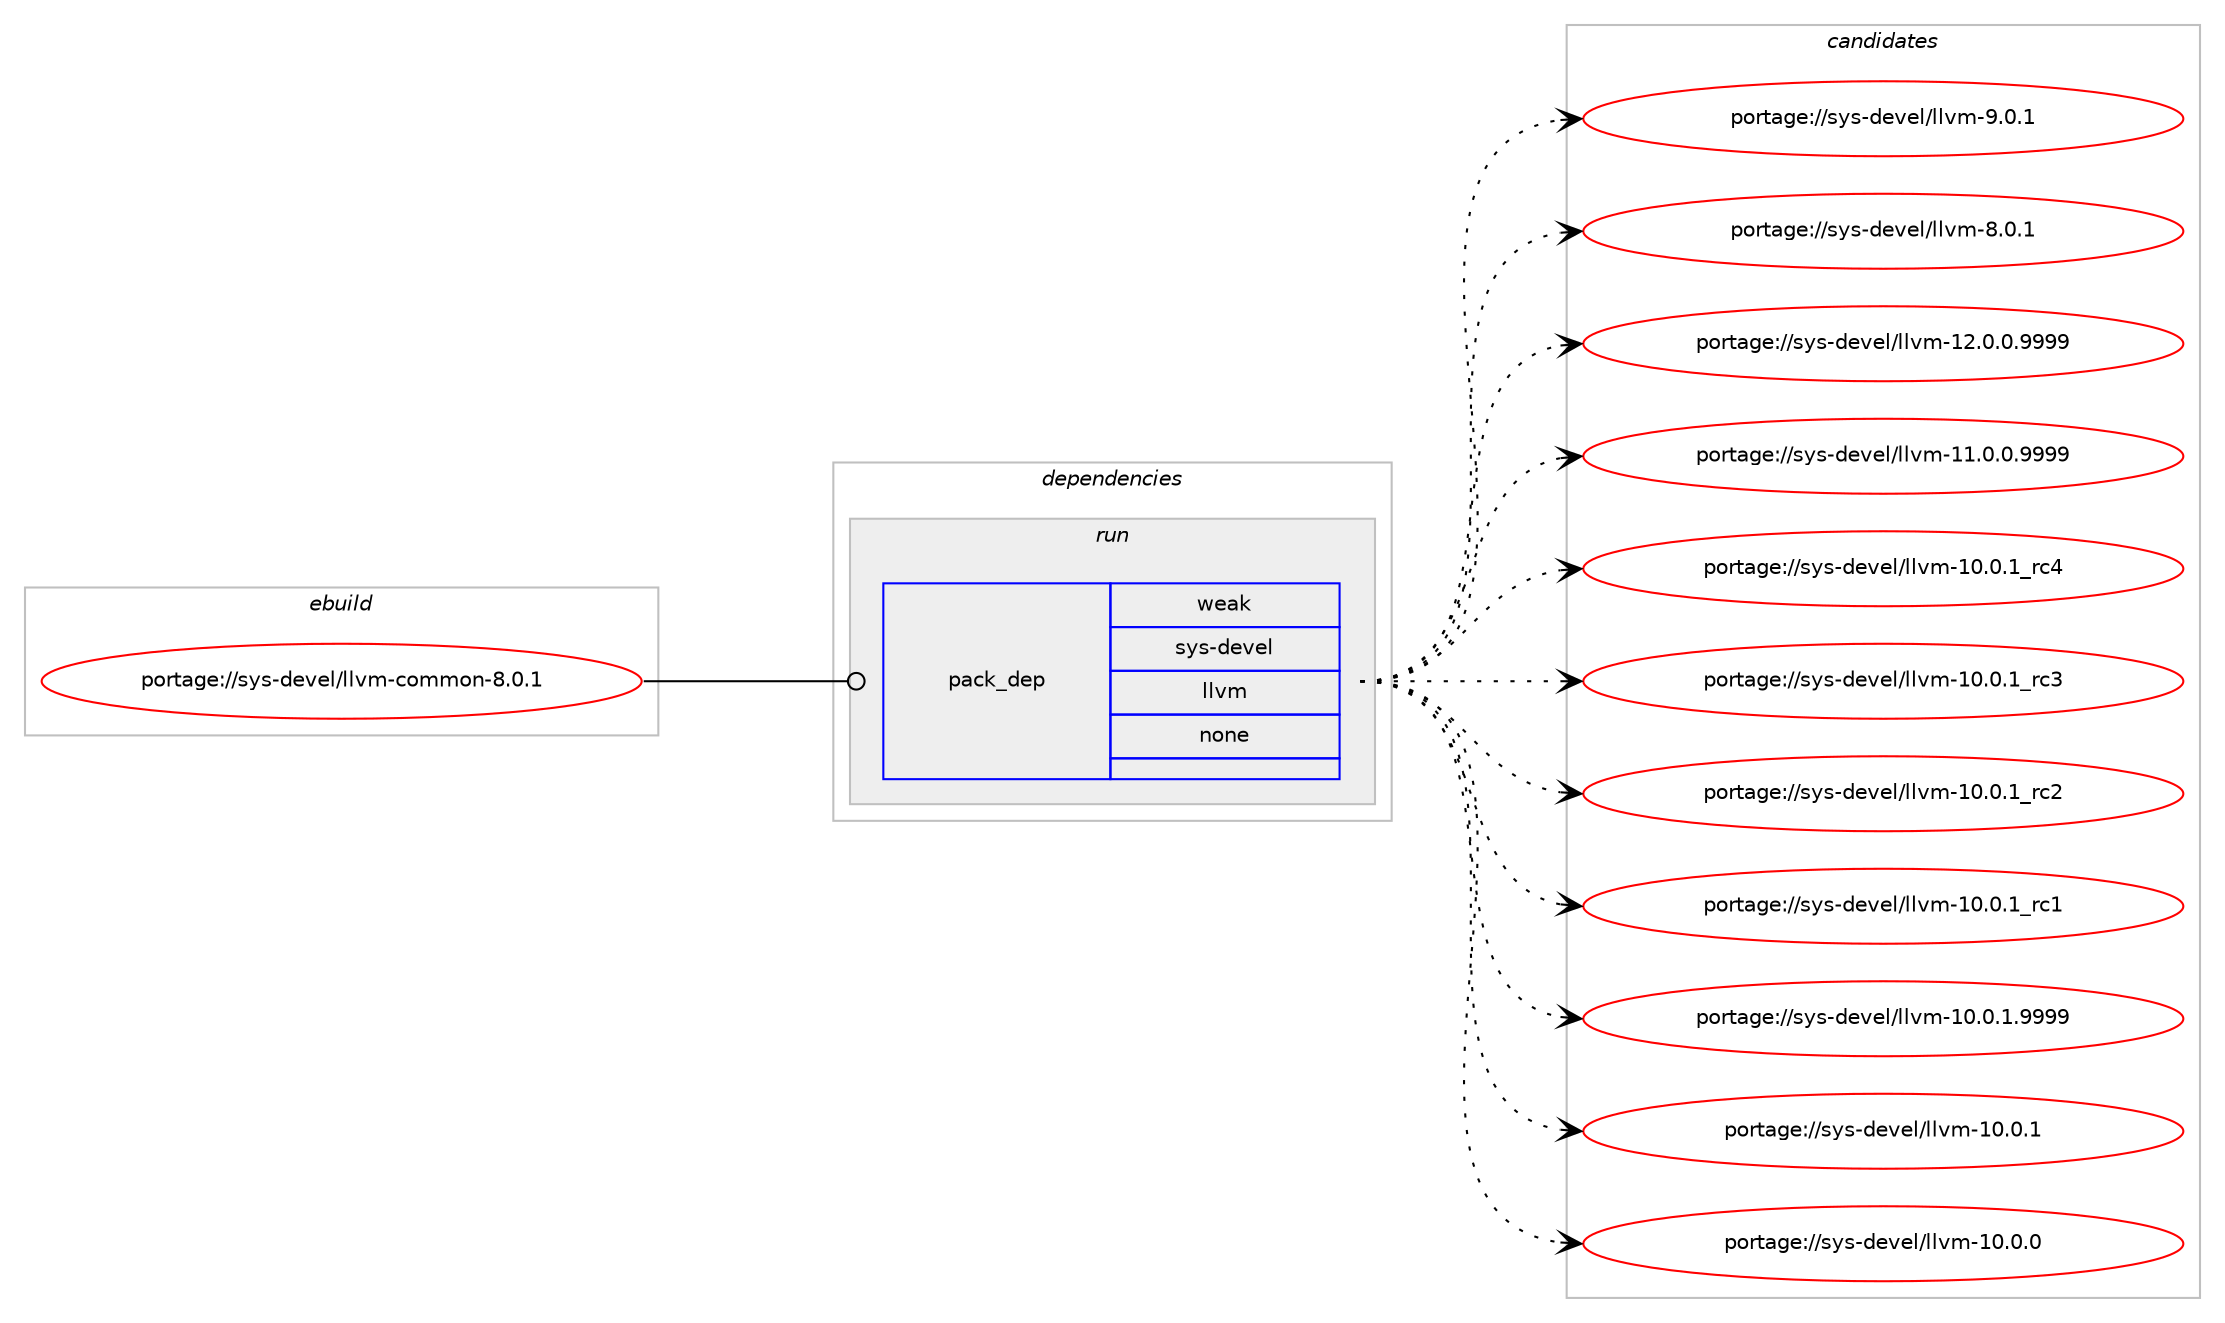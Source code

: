 digraph prolog {

# *************
# Graph options
# *************

newrank=true;
concentrate=true;
compound=true;
graph [rankdir=LR,fontname=Helvetica,fontsize=10,ranksep=1.5];#, ranksep=2.5, nodesep=0.2];
edge  [arrowhead=vee];
node  [fontname=Helvetica,fontsize=10];

# **********
# The ebuild
# **********

subgraph cluster_leftcol {
color=gray;
rank=same;
label=<<i>ebuild</i>>;
id [label="portage://sys-devel/llvm-common-8.0.1", color=red, width=4, href="../sys-devel/llvm-common-8.0.1.svg"];
}

# ****************
# The dependencies
# ****************

subgraph cluster_midcol {
color=gray;
label=<<i>dependencies</i>>;
subgraph cluster_compile {
fillcolor="#eeeeee";
style=filled;
label=<<i>compile</i>>;
}
subgraph cluster_compileandrun {
fillcolor="#eeeeee";
style=filled;
label=<<i>compile and run</i>>;
}
subgraph cluster_run {
fillcolor="#eeeeee";
style=filled;
label=<<i>run</i>>;
subgraph pack2162 {
dependency2532 [label=<<TABLE BORDER="0" CELLBORDER="1" CELLSPACING="0" CELLPADDING="4" WIDTH="220"><TR><TD ROWSPAN="6" CELLPADDING="30">pack_dep</TD></TR><TR><TD WIDTH="110">weak</TD></TR><TR><TD>sys-devel</TD></TR><TR><TD>llvm</TD></TR><TR><TD>none</TD></TR><TR><TD></TD></TR></TABLE>>, shape=none, color=blue];
}
id:e -> dependency2532:w [weight=20,style="solid",arrowhead="odot"];
}
}

# **************
# The candidates
# **************

subgraph cluster_choices {
rank=same;
color=gray;
label=<<i>candidates</i>>;

subgraph choice2162 {
color=black;
nodesep=1;
choice1151211154510010111810110847108108118109455746484649 [label="portage://sys-devel/llvm-9.0.1", color=red, width=4,href="../sys-devel/llvm-9.0.1.svg"];
choice1151211154510010111810110847108108118109455646484649 [label="portage://sys-devel/llvm-8.0.1", color=red, width=4,href="../sys-devel/llvm-8.0.1.svg"];
choice1151211154510010111810110847108108118109454950464846484657575757 [label="portage://sys-devel/llvm-12.0.0.9999", color=red, width=4,href="../sys-devel/llvm-12.0.0.9999.svg"];
choice1151211154510010111810110847108108118109454949464846484657575757 [label="portage://sys-devel/llvm-11.0.0.9999", color=red, width=4,href="../sys-devel/llvm-11.0.0.9999.svg"];
choice115121115451001011181011084710810811810945494846484649951149952 [label="portage://sys-devel/llvm-10.0.1_rc4", color=red, width=4,href="../sys-devel/llvm-10.0.1_rc4.svg"];
choice115121115451001011181011084710810811810945494846484649951149951 [label="portage://sys-devel/llvm-10.0.1_rc3", color=red, width=4,href="../sys-devel/llvm-10.0.1_rc3.svg"];
choice115121115451001011181011084710810811810945494846484649951149950 [label="portage://sys-devel/llvm-10.0.1_rc2", color=red, width=4,href="../sys-devel/llvm-10.0.1_rc2.svg"];
choice115121115451001011181011084710810811810945494846484649951149949 [label="portage://sys-devel/llvm-10.0.1_rc1", color=red, width=4,href="../sys-devel/llvm-10.0.1_rc1.svg"];
choice1151211154510010111810110847108108118109454948464846494657575757 [label="portage://sys-devel/llvm-10.0.1.9999", color=red, width=4,href="../sys-devel/llvm-10.0.1.9999.svg"];
choice115121115451001011181011084710810811810945494846484649 [label="portage://sys-devel/llvm-10.0.1", color=red, width=4,href="../sys-devel/llvm-10.0.1.svg"];
choice115121115451001011181011084710810811810945494846484648 [label="portage://sys-devel/llvm-10.0.0", color=red, width=4,href="../sys-devel/llvm-10.0.0.svg"];
dependency2532:e -> choice1151211154510010111810110847108108118109455746484649:w [style=dotted,weight="100"];
dependency2532:e -> choice1151211154510010111810110847108108118109455646484649:w [style=dotted,weight="100"];
dependency2532:e -> choice1151211154510010111810110847108108118109454950464846484657575757:w [style=dotted,weight="100"];
dependency2532:e -> choice1151211154510010111810110847108108118109454949464846484657575757:w [style=dotted,weight="100"];
dependency2532:e -> choice115121115451001011181011084710810811810945494846484649951149952:w [style=dotted,weight="100"];
dependency2532:e -> choice115121115451001011181011084710810811810945494846484649951149951:w [style=dotted,weight="100"];
dependency2532:e -> choice115121115451001011181011084710810811810945494846484649951149950:w [style=dotted,weight="100"];
dependency2532:e -> choice115121115451001011181011084710810811810945494846484649951149949:w [style=dotted,weight="100"];
dependency2532:e -> choice1151211154510010111810110847108108118109454948464846494657575757:w [style=dotted,weight="100"];
dependency2532:e -> choice115121115451001011181011084710810811810945494846484649:w [style=dotted,weight="100"];
dependency2532:e -> choice115121115451001011181011084710810811810945494846484648:w [style=dotted,weight="100"];
}
}

}
